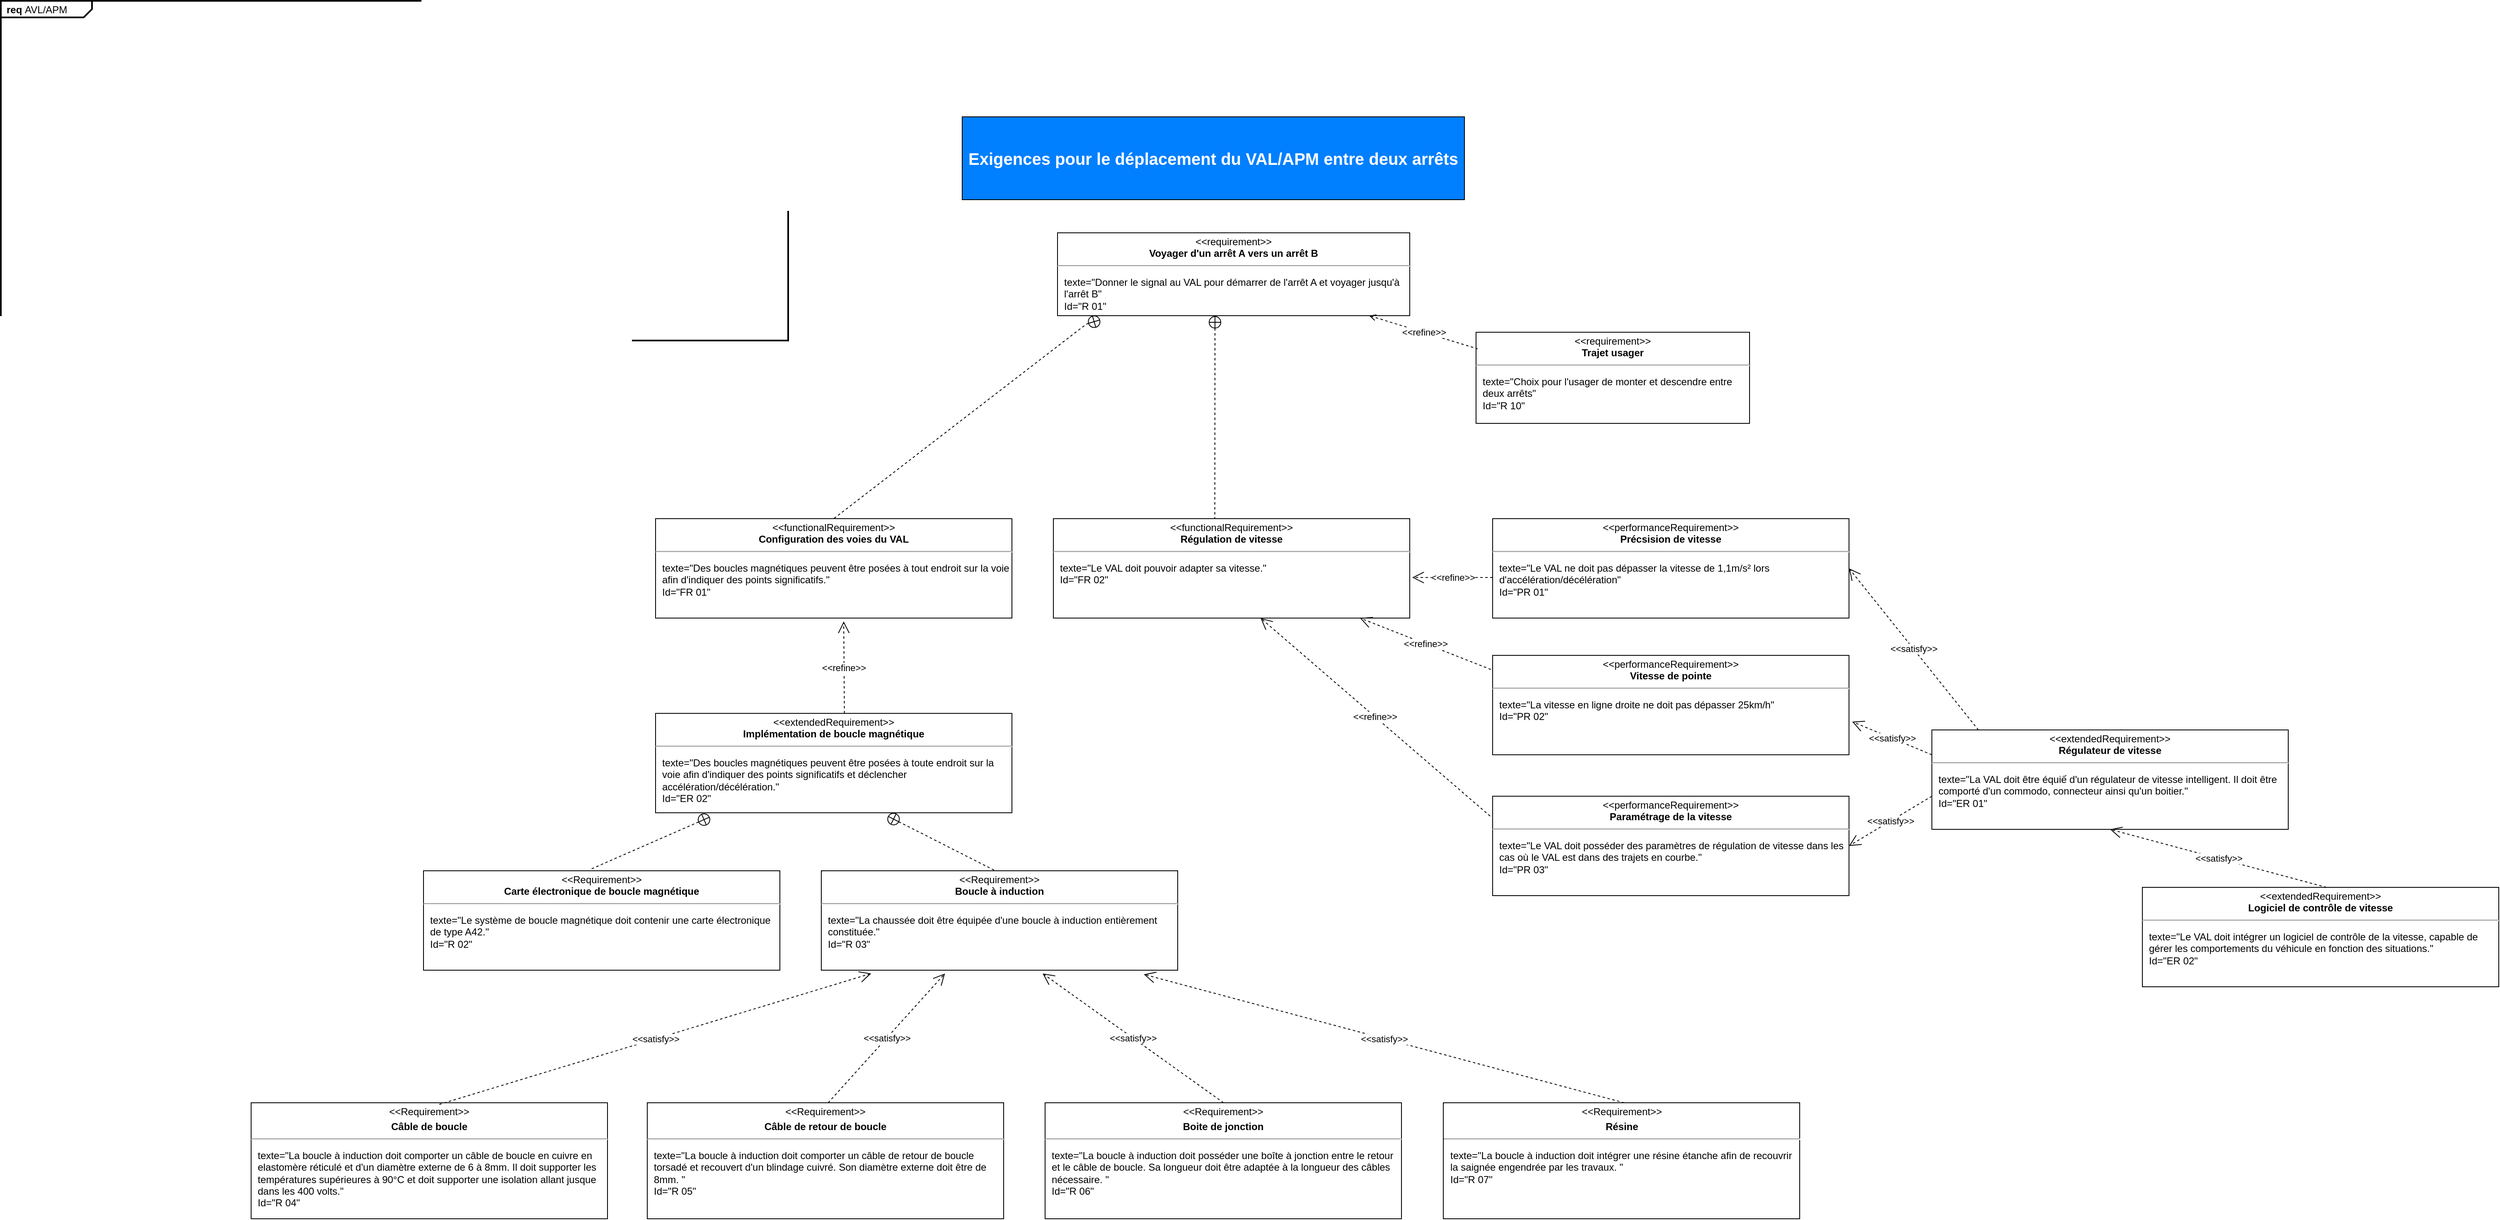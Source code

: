 <mxfile version="14.0.4" type="device"><diagram id="Q3-jZ1kGkZFYKrvrpvd2" name="Page-1"><mxGraphModel dx="3076" dy="1902" grid="1" gridSize="10" guides="1" tooltips="1" connect="1" arrows="1" fold="1" page="1" pageScale="1" pageWidth="827" pageHeight="1169" math="0" shadow="0"><root><mxCell id="0"/><mxCell id="1" parent="0"/><mxCell id="6C6Yk2DeFu2x2ydAXSqe-1" value="&lt;p style=&quot;margin: 0px ; margin-top: 4px ; margin-left: 7px ; text-align: left&quot;&gt;&lt;b&gt;req&lt;/b&gt;&amp;nbsp;AVL/APM&lt;/p&gt;" style="html=1;shape=mxgraph.sysml.package;overflow=fill;labelX=110;strokeWidth=2;align=center;" vertex="1" parent="1"><mxGeometry x="-930" y="-40" width="950" height="410" as="geometry"/></mxCell><mxCell id="6C6Yk2DeFu2x2ydAXSqe-2" value="&lt;b&gt;&lt;font color=&quot;#ffffff&quot; style=&quot;font-size: 20px&quot;&gt;Exigences pour le déplacement du VAL/APM entre deux arrêts&lt;/font&gt;&lt;/b&gt;" style="rounded=0;whiteSpace=wrap;html=1;fillColor=#007FFF;" vertex="1" parent="1"><mxGeometry x="230" y="100" width="606" height="100" as="geometry"/></mxCell><mxCell id="6C6Yk2DeFu2x2ydAXSqe-3" value="&lt;p style=&quot;margin: 0px ; margin-top: 4px ; text-align: center&quot;&gt;&amp;lt;&amp;lt;requirement&amp;gt;&amp;gt;&lt;br&gt;&lt;b&gt;Voyager d'un arrêt A vers un arrêt B&lt;/b&gt;&lt;/p&gt;&lt;hr&gt;&lt;p&gt;&lt;/p&gt;&lt;p style=&quot;margin: 0px ; margin-left: 8px ; text-align: left&quot;&gt;texte=&quot;Donner le signal au VAL pour démarrer de l'arrêt A et voyager jusqu'à l'arrêt B&quot;&lt;br&gt;Id=&quot;R 01&quot;&lt;/p&gt;" style="shape=rect;overflow=fill;html=1;whiteSpace=wrap;align=center;fillColor=none;" vertex="1" parent="1"><mxGeometry x="345" y="240" width="425" height="100" as="geometry"/></mxCell><mxCell id="6C6Yk2DeFu2x2ydAXSqe-6" value="&amp;lt;&amp;lt;refine&amp;gt;&amp;gt;" style="endArrow=none;edgeStyle=none;endSize=12;dashed=1;html=1;startArrow=open;startFill=0;endFill=0;" edge="1" source="6C6Yk2DeFu2x2ydAXSqe-3" parent="1"><mxGeometry relative="1" as="geometry"><mxPoint x="730" y="420" as="sourcePoint"/><mxPoint x="851.875" y="380" as="targetPoint"/></mxGeometry></mxCell><mxCell id="6C6Yk2DeFu2x2ydAXSqe-7" value="&lt;p style=&quot;margin: 0px ; margin-top: 4px ; text-align: center&quot;&gt;&amp;lt;&amp;lt;requirement&amp;gt;&amp;gt;&lt;br&gt;&lt;b&gt;Trajet usager&lt;/b&gt;&lt;br&gt;&lt;/p&gt;&lt;hr&gt;&lt;p&gt;&lt;/p&gt;&lt;p style=&quot;margin: 0px ; margin-left: 8px ; text-align: left&quot;&gt;texte=&quot;Choix pour l'usager de monter et descendre entre deux arrêts&quot;&lt;/p&gt;&lt;p style=&quot;margin: 0px ; margin-left: 8px ; text-align: left&quot;&gt;Id=&quot;R 10&quot;&lt;/p&gt;" style="shape=rect;overflow=fill;html=1;whiteSpace=wrap;align=center;fillColor=none;" vertex="1" parent="1"><mxGeometry x="850" y="360" width="330" height="110" as="geometry"/></mxCell><mxCell id="6C6Yk2DeFu2x2ydAXSqe-8" value="&lt;p style=&quot;margin: 0px ; margin-top: 4px ; text-align: center&quot;&gt;&amp;lt;&amp;lt;performanceRequirement&amp;gt;&amp;gt;&lt;br&gt;&lt;b&gt;Précsision de vitesse&lt;/b&gt;&lt;/p&gt;&lt;hr&gt;&lt;p&gt;&lt;/p&gt;&lt;p style=&quot;margin: 0px ; margin-left: 8px ; text-align: left&quot;&gt;texte=&quot;Le VAL ne doit pas dépasser la vitesse de 1,1m/s² lors d'accélération/décélération&lt;span&gt;&quot;&lt;/span&gt;&lt;/p&gt;&lt;p style=&quot;margin: 0px ; margin-left: 8px ; text-align: left&quot;&gt;Id=&quot;PR 01&quot;&lt;/p&gt;" style="shape=rect;overflow=fill;html=1;whiteSpace=wrap;align=center;fillColor=none;" vertex="1" parent="1"><mxGeometry x="870" y="585" width="430" height="120" as="geometry"/></mxCell><mxCell id="6C6Yk2DeFu2x2ydAXSqe-9" value="&lt;p style=&quot;margin: 0px ; margin-top: 4px ; text-align: center&quot;&gt;&amp;lt;&amp;lt;functionalRequirement&amp;gt;&amp;gt;&lt;br&gt;&lt;b&gt;Régulation de vitesse&lt;/b&gt;&lt;/p&gt;&lt;hr&gt;&lt;p&gt;&lt;/p&gt;&lt;p style=&quot;margin: 0px ; margin-left: 8px ; text-align: left&quot;&gt;texte=&quot;Le VAL doit pouvoir adapter sa vitesse.&lt;span&gt;&quot;&lt;/span&gt;&lt;/p&gt;&lt;p style=&quot;margin: 0px ; margin-left: 8px ; text-align: left&quot;&gt;Id=&quot;FR 02&quot;&lt;/p&gt;" style="shape=rect;overflow=fill;html=1;whiteSpace=wrap;align=center;fillColor=none;" vertex="1" parent="1"><mxGeometry x="340" y="585" width="430" height="120" as="geometry"/></mxCell><mxCell id="6C6Yk2DeFu2x2ydAXSqe-13" value="&amp;lt;&amp;lt;refine&amp;gt;&amp;gt;" style="endArrow=open;edgeStyle=none;endSize=12;dashed=1;html=1;startArrow=none;startFill=0;endFill=0;entryX=1.007;entryY=0.592;entryDx=0;entryDy=0;entryPerimeter=0;exitX=0;exitY=0.592;exitDx=0;exitDy=0;exitPerimeter=0;" edge="1" parent="1" source="6C6Yk2DeFu2x2ydAXSqe-8" target="6C6Yk2DeFu2x2ydAXSqe-9"><mxGeometry relative="1" as="geometry"><mxPoint x="870.002" y="640" as="sourcePoint"/><mxPoint x="1000.835" y="680" as="targetPoint"/></mxGeometry></mxCell><mxCell id="6C6Yk2DeFu2x2ydAXSqe-14" value="" style="endArrow=none;edgeStyle=none;endSize=12;dashed=1;html=1;startArrow=circlePlus;startFill=0;endFill=0;entryX=0.453;entryY=0;entryDx=0;entryDy=0;entryPerimeter=0;" edge="1" parent="1" target="6C6Yk2DeFu2x2ydAXSqe-9"><mxGeometry relative="1" as="geometry"><mxPoint x="535" y="340" as="sourcePoint"/><mxPoint x="490.0" y="450" as="targetPoint"/></mxGeometry></mxCell><mxCell id="6C6Yk2DeFu2x2ydAXSqe-16" value="&lt;p style=&quot;margin: 0px ; margin-top: 4px ; text-align: center&quot;&gt;&amp;lt;&amp;lt;performanceRequirement&amp;gt;&amp;gt;&lt;br&gt;&lt;b&gt;Vitesse de pointe&lt;/b&gt;&lt;/p&gt;&lt;hr&gt;&lt;p&gt;&lt;/p&gt;&lt;p style=&quot;margin: 0px ; margin-left: 8px ; text-align: left&quot;&gt;texte=&quot;La vitesse en ligne droite ne doit pas dépasser 25km/h&lt;span&gt;&quot;&lt;/span&gt;&lt;/p&gt;&lt;p style=&quot;margin: 0px ; margin-left: 8px ; text-align: left&quot;&gt;Id=&quot;PR 02&quot;&lt;/p&gt;" style="shape=rect;overflow=fill;html=1;whiteSpace=wrap;align=center;fillColor=none;" vertex="1" parent="1"><mxGeometry x="870" y="750" width="430" height="120" as="geometry"/></mxCell><mxCell id="6C6Yk2DeFu2x2ydAXSqe-17" value="&amp;lt;&amp;lt;refine&amp;gt;&amp;gt;" style="endArrow=open;edgeStyle=none;endSize=12;dashed=1;html=1;startArrow=none;startFill=0;endFill=0;entryX=1.007;entryY=0.592;entryDx=0;entryDy=0;entryPerimeter=0;exitX=-0.005;exitY=0.142;exitDx=0;exitDy=0;exitPerimeter=0;" edge="1" parent="1" source="6C6Yk2DeFu2x2ydAXSqe-16"><mxGeometry relative="1" as="geometry"><mxPoint x="818.92" y="756.92" as="sourcePoint"/><mxPoint x="710.0" y="705" as="targetPoint"/></mxGeometry></mxCell><mxCell id="6C6Yk2DeFu2x2ydAXSqe-18" value="&lt;p style=&quot;margin: 0px ; margin-top: 4px ; text-align: center&quot;&gt;&amp;lt;&amp;lt;performanceRequirement&amp;gt;&amp;gt;&lt;br&gt;&lt;b&gt;Paramétrage de la vitesse&lt;/b&gt;&lt;/p&gt;&lt;hr&gt;&lt;p&gt;&lt;/p&gt;&lt;p style=&quot;margin: 0px ; margin-left: 8px ; text-align: left&quot;&gt;texte=&quot;Le VAL doit posséder des paramètres de régulation de vitesse dans les cas où le VAL est dans des trajets en courbe.&lt;span&gt;&quot;&lt;/span&gt;&lt;/p&gt;&lt;p style=&quot;margin: 0px ; margin-left: 8px ; text-align: left&quot;&gt;Id=&quot;PR 03&quot;&lt;/p&gt;" style="shape=rect;overflow=fill;html=1;whiteSpace=wrap;align=center;fillColor=none;" vertex="1" parent="1"><mxGeometry x="870" y="920" width="430" height="120" as="geometry"/></mxCell><mxCell id="6C6Yk2DeFu2x2ydAXSqe-19" value="&amp;lt;&amp;lt;refine&amp;gt;&amp;gt;" style="endArrow=open;edgeStyle=none;endSize=12;dashed=1;html=1;startArrow=none;startFill=0;endFill=0;entryX=1.007;entryY=0.592;entryDx=0;entryDy=0;entryPerimeter=0;exitX=-0.007;exitY=0.2;exitDx=0;exitDy=0;exitPerimeter=0;" edge="1" parent="1" source="6C6Yk2DeFu2x2ydAXSqe-18"><mxGeometry relative="1" as="geometry"><mxPoint x="747.85" y="767.04" as="sourcePoint"/><mxPoint x="590" y="705" as="targetPoint"/></mxGeometry></mxCell><mxCell id="6C6Yk2DeFu2x2ydAXSqe-20" value="&lt;p style=&quot;margin: 0px ; margin-top: 4px ; text-align: center&quot;&gt;&amp;lt;&amp;lt;functionalRequirement&amp;gt;&amp;gt;&lt;br&gt;&lt;b&gt;Configuration des voies du VAL&lt;/b&gt;&lt;/p&gt;&lt;hr&gt;&lt;p&gt;&lt;/p&gt;&lt;p style=&quot;margin: 0px ; margin-left: 8px ; text-align: left&quot;&gt;texte=&quot;Des boucles magnétiques peuvent être posées à tout endroit sur la voie afin d'indiquer des points significatifs.&lt;span&gt;&quot;&lt;/span&gt;&lt;/p&gt;&lt;p style=&quot;margin: 0px ; margin-left: 8px ; text-align: left&quot;&gt;Id=&quot;FR 01&quot;&lt;/p&gt;" style="shape=rect;overflow=fill;html=1;whiteSpace=wrap;align=center;fillColor=none;" vertex="1" parent="1"><mxGeometry x="-140" y="585" width="430" height="120" as="geometry"/></mxCell><mxCell id="6C6Yk2DeFu2x2ydAXSqe-21" value="" style="endArrow=none;edgeStyle=none;endSize=12;dashed=1;html=1;startArrow=circlePlus;startFill=0;endFill=0;entryX=0.5;entryY=0;entryDx=0;entryDy=0;exitX=0.122;exitY=1.05;exitDx=0;exitDy=0;exitPerimeter=0;" edge="1" parent="1" source="6C6Yk2DeFu2x2ydAXSqe-3" target="6C6Yk2DeFu2x2ydAXSqe-20"><mxGeometry relative="1" as="geometry"><mxPoint x="390" y="340" as="sourcePoint"/><mxPoint x="230.0" y="575" as="targetPoint"/><Array as="points"><mxPoint x="380" y="350"/></Array></mxGeometry></mxCell><mxCell id="6C6Yk2DeFu2x2ydAXSqe-22" value="&lt;p style=&quot;margin: 0px ; margin-top: 4px ; text-align: center&quot;&gt;&amp;lt;&amp;lt;extendedRequirement&amp;gt;&amp;gt;&lt;br&gt;&lt;b&gt;Implémentation de boucle magnétique&lt;/b&gt;&lt;/p&gt;&lt;hr&gt;&lt;p&gt;&lt;/p&gt;&lt;p style=&quot;margin: 0px ; margin-left: 8px ; text-align: left&quot;&gt;texte=&quot;Des boucles magnétiques peuvent être posées à toute endroit sur la voie afin d'indiquer des points significatifs et déclencher accélération/décélération.&lt;span&gt;&quot;&lt;/span&gt;&lt;/p&gt;&lt;p style=&quot;margin: 0px ; margin-left: 8px ; text-align: left&quot;&gt;Id=&quot;ER 02&quot;&lt;/p&gt;" style="shape=rect;overflow=fill;html=1;whiteSpace=wrap;align=center;fillColor=none;" vertex="1" parent="1"><mxGeometry x="-140" y="820" width="430" height="120" as="geometry"/></mxCell><mxCell id="6C6Yk2DeFu2x2ydAXSqe-23" value="&amp;lt;&amp;lt;refine&amp;gt;&amp;gt;" style="endArrow=open;edgeStyle=none;endSize=12;dashed=1;html=1;startArrow=none;startFill=0;endFill=0;entryX=0.528;entryY=1.033;entryDx=0;entryDy=0;entryPerimeter=0;exitX=-0.005;exitY=0.142;exitDx=0;exitDy=0;exitPerimeter=0;" edge="1" parent="1" target="6C6Yk2DeFu2x2ydAXSqe-20"><mxGeometry relative="1" as="geometry"><mxPoint x="87.85" y="820" as="sourcePoint"/><mxPoint x="-70" y="757.96" as="targetPoint"/></mxGeometry></mxCell><mxCell id="6C6Yk2DeFu2x2ydAXSqe-24" value="&lt;p style=&quot;margin: 0px ; margin-top: 4px ; text-align: center&quot;&gt;&amp;lt;&amp;lt;Requirement&amp;gt;&amp;gt;&lt;br&gt;&lt;b&gt;Carte électronique de boucle magnétique&lt;/b&gt;&lt;/p&gt;&lt;hr&gt;&lt;p&gt;&lt;/p&gt;&lt;p style=&quot;margin: 0px ; margin-left: 8px ; text-align: left&quot;&gt;texte=&quot;Le système de boucle magnétique doit contenir une carte électronique de type A42.&lt;span&gt;&quot;&lt;/span&gt;&lt;/p&gt;&lt;p style=&quot;margin: 0px ; margin-left: 8px ; text-align: left&quot;&gt;Id=&quot;R 02&quot;&lt;/p&gt;" style="shape=rect;overflow=fill;html=1;whiteSpace=wrap;align=center;fillColor=none;" vertex="1" parent="1"><mxGeometry x="-420" y="1010" width="430" height="120" as="geometry"/></mxCell><mxCell id="6C6Yk2DeFu2x2ydAXSqe-25" value="" style="endArrow=none;edgeStyle=none;endSize=12;dashed=1;html=1;startArrow=circlePlus;startFill=0;endFill=0;entryX=0.47;entryY=-0.017;entryDx=0;entryDy=0;entryPerimeter=0;exitX=0.153;exitY=1.042;exitDx=0;exitDy=0;exitPerimeter=0;" edge="1" parent="1" source="6C6Yk2DeFu2x2ydAXSqe-22" target="6C6Yk2DeFu2x2ydAXSqe-24"><mxGeometry relative="1" as="geometry"><mxPoint x="-55" y="950" as="sourcePoint"/><mxPoint x="-80.0" y="985" as="targetPoint"/></mxGeometry></mxCell><mxCell id="6C6Yk2DeFu2x2ydAXSqe-26" value="&lt;p style=&quot;margin: 0px ; margin-top: 4px ; text-align: center&quot;&gt;&amp;lt;&amp;lt;Requirement&amp;gt;&amp;gt;&lt;br&gt;&lt;b&gt;Boucle à induction&lt;/b&gt;&lt;/p&gt;&lt;hr&gt;&lt;p&gt;&lt;/p&gt;&lt;p style=&quot;margin: 0px ; margin-left: 8px ; text-align: left&quot;&gt;texte=&quot;La chaussée doit être équipée d'une boucle à induction entièrement constituée.&lt;span&gt;&quot;&lt;/span&gt;&lt;/p&gt;&lt;p style=&quot;margin: 0px ; margin-left: 8px ; text-align: left&quot;&gt;Id=&quot;R 03&quot;&lt;/p&gt;" style="shape=rect;overflow=fill;html=1;whiteSpace=wrap;align=center;fillColor=none;" vertex="1" parent="1"><mxGeometry x="60" y="1010" width="430" height="120" as="geometry"/></mxCell><mxCell id="6C6Yk2DeFu2x2ydAXSqe-27" value="" style="endArrow=none;edgeStyle=none;endSize=12;dashed=1;html=1;startArrow=circlePlus;startFill=0;endFill=0;entryX=0.47;entryY=-0.017;entryDx=0;entryDy=0;entryPerimeter=0;" edge="1" parent="1"><mxGeometry relative="1" as="geometry"><mxPoint x="140" y="944" as="sourcePoint"/><mxPoint x="270.0" y="1010" as="targetPoint"/></mxGeometry></mxCell><mxCell id="6C6Yk2DeFu2x2ydAXSqe-28" value="&lt;p style=&quot;margin: 0px ; margin-top: 4px ; text-align: center&quot;&gt;&amp;lt;&amp;lt;Requirement&amp;gt;&amp;gt;&lt;br&gt;&lt;/p&gt;&lt;p style=&quot;margin: 0px ; margin-top: 4px ; text-align: center&quot;&gt;&lt;b&gt;Câble de boucle&lt;/b&gt;&lt;/p&gt;&lt;hr&gt;&lt;p&gt;&lt;/p&gt;&lt;p style=&quot;margin: 0px ; margin-left: 8px ; text-align: left&quot;&gt;texte=&quot;La boucle à induction doit comporter un câble de boucle en cuivre en elastomère réticulé et d'un diamètre externe de 6 à 8mm. Il doit supporter les températures supérieures à 90°C et doit supporter une isolation allant jusque dans les 400 volts.&lt;span&gt;&quot;&lt;/span&gt;&lt;/p&gt;&lt;p style=&quot;margin: 0px ; margin-left: 8px ; text-align: left&quot;&gt;Id=&quot;R 04&quot;&lt;/p&gt;" style="shape=rect;overflow=fill;html=1;whiteSpace=wrap;align=center;fillColor=none;" vertex="1" parent="1"><mxGeometry x="-628" y="1290" width="430" height="140" as="geometry"/></mxCell><mxCell id="6C6Yk2DeFu2x2ydAXSqe-29" value="&lt;p style=&quot;margin: 0px ; margin-top: 4px ; text-align: center&quot;&gt;&amp;lt;&amp;lt;Requirement&amp;gt;&amp;gt;&lt;br&gt;&lt;/p&gt;&lt;p style=&quot;margin: 0px ; margin-top: 4px ; text-align: center&quot;&gt;&lt;b&gt;Câble de retour de boucle&lt;/b&gt;&lt;/p&gt;&lt;hr&gt;&lt;p&gt;&lt;/p&gt;&lt;p style=&quot;margin: 0px ; margin-left: 8px ; text-align: left&quot;&gt;texte=&quot;La boucle à induction doit comporter un câble de retour de boucle torsadé et recouvert d'un blindage cuivré. Son diamètre externe doit être de 8mm.&amp;nbsp;&lt;span&gt;&quot;&lt;/span&gt;&lt;/p&gt;&lt;p style=&quot;margin: 0px ; margin-left: 8px ; text-align: left&quot;&gt;Id=&quot;R 05&quot;&lt;/p&gt;" style="shape=rect;overflow=fill;html=1;whiteSpace=wrap;align=center;fillColor=none;" vertex="1" parent="1"><mxGeometry x="-150" y="1290" width="430" height="140" as="geometry"/></mxCell><mxCell id="6C6Yk2DeFu2x2ydAXSqe-30" value="&lt;p style=&quot;margin: 0px ; margin-top: 4px ; text-align: center&quot;&gt;&amp;lt;&amp;lt;Requirement&amp;gt;&amp;gt;&lt;br&gt;&lt;/p&gt;&lt;p style=&quot;margin: 0px ; margin-top: 4px ; text-align: center&quot;&gt;&lt;b&gt;Boite de jonction&lt;/b&gt;&lt;/p&gt;&lt;hr&gt;&lt;p&gt;&lt;/p&gt;&lt;p style=&quot;margin: 0px ; margin-left: 8px ; text-align: left&quot;&gt;texte=&quot;La boucle à induction doit posséder une boîte à jonction entre le retour et le câble de boucle. Sa longueur doit être adaptée à la longueur des câbles nécessaire.&amp;nbsp;&lt;span&gt;&quot;&lt;/span&gt;&lt;/p&gt;&lt;p style=&quot;margin: 0px ; margin-left: 8px ; text-align: left&quot;&gt;Id=&quot;R 06&quot;&lt;/p&gt;" style="shape=rect;overflow=fill;html=1;whiteSpace=wrap;align=center;fillColor=none;" vertex="1" parent="1"><mxGeometry x="330" y="1290" width="430" height="140" as="geometry"/></mxCell><mxCell id="6C6Yk2DeFu2x2ydAXSqe-31" value="&lt;p style=&quot;margin: 0px ; margin-top: 4px ; text-align: center&quot;&gt;&amp;lt;&amp;lt;Requirement&amp;gt;&amp;gt;&lt;br&gt;&lt;/p&gt;&lt;p style=&quot;margin: 0px ; margin-top: 4px ; text-align: center&quot;&gt;&lt;b&gt;Résine&lt;/b&gt;&lt;/p&gt;&lt;hr&gt;&lt;p&gt;&lt;/p&gt;&lt;p style=&quot;margin: 0px ; margin-left: 8px ; text-align: left&quot;&gt;texte=&quot;La boucle à induction doit intégrer une résine étanche afin de recouvrir la saignée engendrée par les travaux.&amp;nbsp;&lt;span&gt;&quot;&lt;/span&gt;&lt;/p&gt;&lt;p style=&quot;margin: 0px ; margin-left: 8px ; text-align: left&quot;&gt;Id=&quot;R 07&quot;&lt;/p&gt;" style="shape=rect;overflow=fill;html=1;whiteSpace=wrap;align=center;fillColor=none;" vertex="1" parent="1"><mxGeometry x="810.5" y="1290" width="430" height="140" as="geometry"/></mxCell><mxCell id="6C6Yk2DeFu2x2ydAXSqe-32" value="&amp;lt;&amp;lt;satisfy&amp;gt;&amp;gt;" style="endArrow=open;edgeStyle=none;endSize=12;dashed=1;html=1;startArrow=none;startFill=0;endFill=0;entryX=0.621;entryY=1.033;entryDx=0;entryDy=0;entryPerimeter=0;exitX=-0.005;exitY=0.142;exitDx=0;exitDy=0;exitPerimeter=0;" edge="1" parent="1" target="6C6Yk2DeFu2x2ydAXSqe-26"><mxGeometry relative="1" as="geometry"><mxPoint x="545.31" y="1290" as="sourcePoint"/><mxPoint x="544.5" y="1178.96" as="targetPoint"/></mxGeometry></mxCell><mxCell id="6C6Yk2DeFu2x2ydAXSqe-33" value="&amp;lt;&amp;lt;satisfy&amp;gt;&amp;gt;" style="endArrow=open;edgeStyle=none;endSize=12;dashed=1;html=1;startArrow=none;startFill=0;endFill=0;entryX=0.14;entryY=1.033;entryDx=0;entryDy=0;entryPerimeter=0;exitX=0.528;exitY=0.014;exitDx=0;exitDy=0;exitPerimeter=0;" edge="1" parent="1" source="6C6Yk2DeFu2x2ydAXSqe-28" target="6C6Yk2DeFu2x2ydAXSqe-26"><mxGeometry relative="1" as="geometry"><mxPoint x="28.28" y="1256.04" as="sourcePoint"/><mxPoint x="-190.0" y="1100" as="targetPoint"/></mxGeometry></mxCell><mxCell id="6C6Yk2DeFu2x2ydAXSqe-34" value="&amp;lt;&amp;lt;satisfy&amp;gt;&amp;gt;" style="endArrow=open;edgeStyle=none;endSize=12;dashed=1;html=1;startArrow=none;startFill=0;endFill=0;entryX=0.347;entryY=1.033;entryDx=0;entryDy=0;entryPerimeter=0;exitX=-0.005;exitY=0.142;exitDx=0;exitDy=0;exitPerimeter=0;" edge="1" parent="1" target="6C6Yk2DeFu2x2ydAXSqe-26"><mxGeometry relative="1" as="geometry"><mxPoint x="68.28" y="1290" as="sourcePoint"/><mxPoint x="-150.0" y="1133.96" as="targetPoint"/></mxGeometry></mxCell><mxCell id="6C6Yk2DeFu2x2ydAXSqe-35" value="&amp;lt;&amp;lt;satisfy&amp;gt;&amp;gt;" style="endArrow=open;edgeStyle=none;endSize=12;dashed=1;html=1;startArrow=none;startFill=0;endFill=0;entryX=0.905;entryY=1.042;entryDx=0;entryDy=0;entryPerimeter=0;exitX=-0.005;exitY=0.142;exitDx=0;exitDy=0;exitPerimeter=0;" edge="1" parent="1" target="6C6Yk2DeFu2x2ydAXSqe-26"><mxGeometry relative="1" as="geometry"><mxPoint x="1028.78" y="1290" as="sourcePoint"/><mxPoint x="810.5" y="1133.96" as="targetPoint"/></mxGeometry></mxCell><mxCell id="6C6Yk2DeFu2x2ydAXSqe-36" value="&lt;p style=&quot;margin: 0px ; margin-top: 4px ; text-align: center&quot;&gt;&amp;lt;&amp;lt;extendedRequirement&amp;gt;&amp;gt;&lt;br&gt;&lt;b&gt;Régulateur de vitesse&lt;/b&gt;&lt;/p&gt;&lt;hr&gt;&lt;p&gt;&lt;/p&gt;&lt;p style=&quot;margin: 0px ; margin-left: 8px ; text-align: left&quot;&gt;texte=&quot;La VAL doit être équiế d'un régulateur de vitesse intelligent. Il doit être comporté d'un commodo, connecteur ainsi qu'un boitier.&lt;span&gt;&quot;&lt;/span&gt;&lt;/p&gt;&lt;p style=&quot;margin: 0px ; margin-left: 8px ; text-align: left&quot;&gt;Id=&quot;ER 01&quot;&lt;/p&gt;" style="shape=rect;overflow=fill;html=1;whiteSpace=wrap;align=center;fillColor=none;" vertex="1" parent="1"><mxGeometry x="1400" y="840" width="430" height="120" as="geometry"/></mxCell><mxCell id="6C6Yk2DeFu2x2ydAXSqe-37" value="&lt;p style=&quot;margin: 0px ; margin-top: 4px ; text-align: center&quot;&gt;&amp;lt;&amp;lt;extendedRequirement&amp;gt;&amp;gt;&lt;br&gt;&lt;b&gt;Logiciel de contrôle de vitesse&lt;/b&gt;&lt;/p&gt;&lt;hr&gt;&lt;p&gt;&lt;/p&gt;&lt;p style=&quot;margin: 0px ; margin-left: 8px ; text-align: left&quot;&gt;texte=&quot;Le VAL doit intégrer un logiciel de contrôle de la vitesse, capable de gérer les comportements du véhicule en fonction des situations.&lt;span&gt;&quot;&lt;/span&gt;&lt;/p&gt;&lt;p style=&quot;margin: 0px ; margin-left: 8px ; text-align: left&quot;&gt;Id=&quot;ER 02&quot;&lt;/p&gt;" style="shape=rect;overflow=fill;html=1;whiteSpace=wrap;align=center;fillColor=none;" vertex="1" parent="1"><mxGeometry x="1654" y="1030" width="430" height="120" as="geometry"/></mxCell><mxCell id="6C6Yk2DeFu2x2ydAXSqe-38" value="&amp;lt;&amp;lt;satisfy&amp;gt;&amp;gt;" style="endArrow=open;edgeStyle=none;endSize=12;dashed=1;html=1;startArrow=none;startFill=0;endFill=0;entryX=1.009;entryY=0.667;entryDx=0;entryDy=0;entryPerimeter=0;exitX=0;exitY=0.25;exitDx=0;exitDy=0;" edge="1" parent="1" source="6C6Yk2DeFu2x2ydAXSqe-36" target="6C6Yk2DeFu2x2ydAXSqe-16"><mxGeometry relative="1" as="geometry"><mxPoint x="1418.28" y="1016.04" as="sourcePoint"/><mxPoint x="1200.0" y="860" as="targetPoint"/></mxGeometry></mxCell><mxCell id="6C6Yk2DeFu2x2ydAXSqe-39" value="&amp;lt;&amp;lt;satisfy&amp;gt;&amp;gt;" style="endArrow=open;edgeStyle=none;endSize=12;dashed=1;html=1;startArrow=none;startFill=0;endFill=0;entryX=1;entryY=0.5;entryDx=0;entryDy=0;exitX=0;exitY=0.25;exitDx=0;exitDy=0;" edge="1" parent="1" target="6C6Yk2DeFu2x2ydAXSqe-8"><mxGeometry relative="1" as="geometry"><mxPoint x="1456.13" y="840" as="sourcePoint"/><mxPoint x="1360" y="800.04" as="targetPoint"/></mxGeometry></mxCell><mxCell id="6C6Yk2DeFu2x2ydAXSqe-40" value="&amp;lt;&amp;lt;satisfy&amp;gt;&amp;gt;" style="endArrow=open;edgeStyle=none;endSize=12;dashed=1;html=1;startArrow=none;startFill=0;endFill=0;entryX=1;entryY=0.5;entryDx=0;entryDy=0;exitX=0;exitY=0.25;exitDx=0;exitDy=0;" edge="1" parent="1" target="6C6Yk2DeFu2x2ydAXSqe-18"><mxGeometry relative="1" as="geometry"><mxPoint x="1400" y="920" as="sourcePoint"/><mxPoint x="1303.87" y="880.04" as="targetPoint"/></mxGeometry></mxCell><mxCell id="6C6Yk2DeFu2x2ydAXSqe-41" value="&amp;lt;&amp;lt;satisfy&amp;gt;&amp;gt;" style="endArrow=open;edgeStyle=none;endSize=12;dashed=1;html=1;startArrow=none;startFill=0;endFill=0;entryX=0.5;entryY=1;entryDx=0;entryDy=0;exitX=0;exitY=0.25;exitDx=0;exitDy=0;" edge="1" parent="1" target="6C6Yk2DeFu2x2ydAXSqe-36"><mxGeometry relative="1" as="geometry"><mxPoint x="1876.13" y="1030" as="sourcePoint"/><mxPoint x="1780" y="990.04" as="targetPoint"/></mxGeometry></mxCell></root></mxGraphModel></diagram></mxfile>